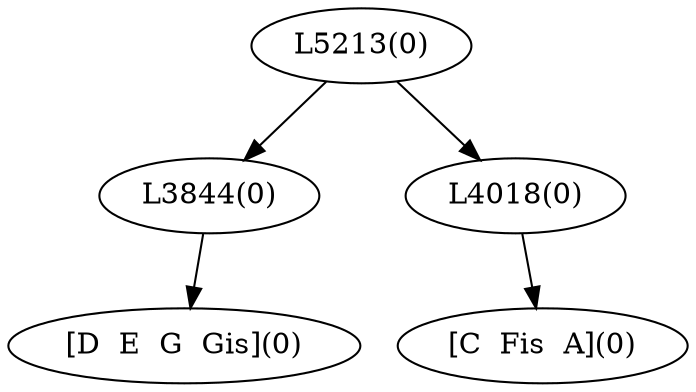 digraph sample{
"L3844(0)"->"[D  E  G  Gis](0)"
"L4018(0)"->"[C  Fis  A](0)"
"L5213(0)"->"L3844(0)"
"L5213(0)"->"L4018(0)"
{rank = min; "L5213(0)"}
{rank = same; "L3844(0)"; "L4018(0)";}
{rank = max; "[C  Fis  A](0)"; "[D  E  G  Gis](0)";}
}